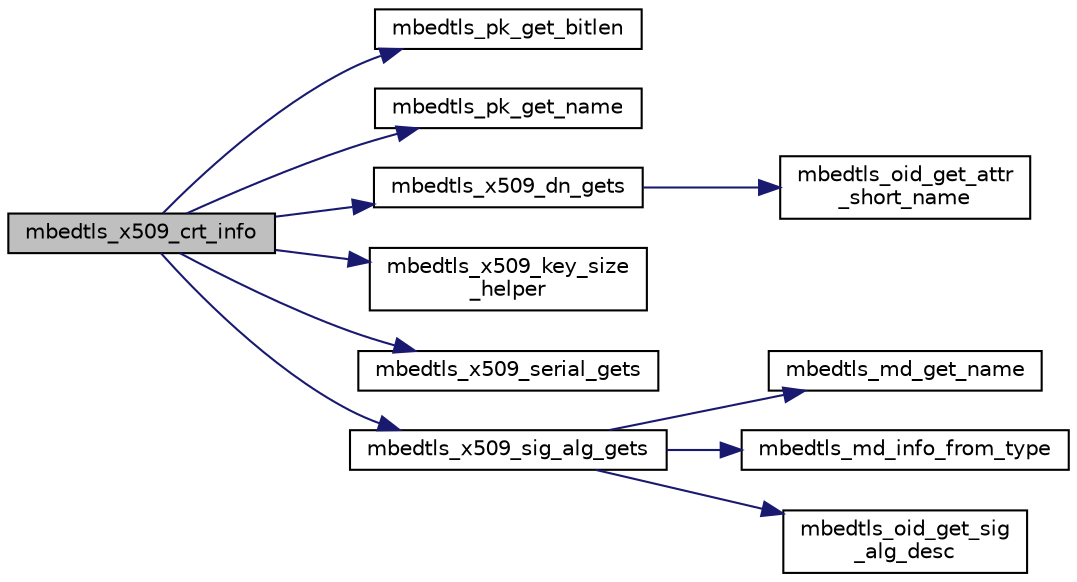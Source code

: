 digraph "mbedtls_x509_crt_info"
{
 // LATEX_PDF_SIZE
  edge [fontname="Helvetica",fontsize="10",labelfontname="Helvetica",labelfontsize="10"];
  node [fontname="Helvetica",fontsize="10",shape=record];
  rankdir="LR";
  Node1 [label="mbedtls_x509_crt_info",height=0.2,width=0.4,color="black", fillcolor="grey75", style="filled", fontcolor="black",tooltip="Returns an informational string about the certificate."];
  Node1 -> Node2 [color="midnightblue",fontsize="10",style="solid",fontname="Helvetica"];
  Node2 [label="mbedtls_pk_get_bitlen",height=0.2,width=0.4,color="black", fillcolor="white", style="filled",URL="$db/dbd/pk_8c.html#a4a31083a590b155dd54d22cf618eefcc",tooltip="Get the size in bits of the underlying key."];
  Node1 -> Node3 [color="midnightblue",fontsize="10",style="solid",fontname="Helvetica"];
  Node3 [label="mbedtls_pk_get_name",height=0.2,width=0.4,color="black", fillcolor="white", style="filled",URL="$db/dbd/pk_8c.html#a1b0fb8d16905ec72515dd574b77a4518",tooltip="Access the type name."];
  Node1 -> Node4 [color="midnightblue",fontsize="10",style="solid",fontname="Helvetica"];
  Node4 [label="mbedtls_x509_dn_gets",height=0.2,width=0.4,color="black", fillcolor="white", style="filled",URL="$da/dc4/group__x509__module.html#ga576f34a7432238db229137bdfc3cfde0",tooltip="Store the certificate DN in printable form into buf; no more than size characters will be written."];
  Node4 -> Node5 [color="midnightblue",fontsize="10",style="solid",fontname="Helvetica"];
  Node5 [label="mbedtls_oid_get_attr\l_short_name",height=0.2,width=0.4,color="black", fillcolor="white", style="filled",URL="$da/d73/oid_8h.html#a027b5bb24a69578666631ffea74064a1",tooltip="Translate an X.509 attribute type OID into the short name (e.g. the OID for an X520 Common Name into ..."];
  Node1 -> Node6 [color="midnightblue",fontsize="10",style="solid",fontname="Helvetica"];
  Node6 [label="mbedtls_x509_key_size\l_helper",height=0.2,width=0.4,color="black", fillcolor="white", style="filled",URL="$da/dc4/group__x509__module.html#gaba59e2cdba4bbf669d2515004c438643",tooltip=" "];
  Node1 -> Node7 [color="midnightblue",fontsize="10",style="solid",fontname="Helvetica"];
  Node7 [label="mbedtls_x509_serial_gets",height=0.2,width=0.4,color="black", fillcolor="white", style="filled",URL="$da/dc4/group__x509__module.html#gaf9ce1b81550ac7290706f99c71150e4d",tooltip="Store the certificate serial in printable form into buf; no more than size characters will be written..."];
  Node1 -> Node8 [color="midnightblue",fontsize="10",style="solid",fontname="Helvetica"];
  Node8 [label="mbedtls_x509_sig_alg_gets",height=0.2,width=0.4,color="black", fillcolor="white", style="filled",URL="$da/dc4/group__x509__module.html#gac5eabb45f2953ac5c82487266614f50e",tooltip=" "];
  Node8 -> Node9 [color="midnightblue",fontsize="10",style="solid",fontname="Helvetica"];
  Node9 [label="mbedtls_md_get_name",height=0.2,width=0.4,color="black", fillcolor="white", style="filled",URL="$d1/d7e/md_8c.html#a3ceb9e6b3d4b21612ef5d7532872c6bc",tooltip="This function extracts the message-digest name from the message-digest information structure."];
  Node8 -> Node10 [color="midnightblue",fontsize="10",style="solid",fontname="Helvetica"];
  Node10 [label="mbedtls_md_info_from_type",height=0.2,width=0.4,color="black", fillcolor="white", style="filled",URL="$d1/d7e/md_8c.html#aca53b51e0c8eb0e07c7eb4a3e6acfa0d",tooltip="This function returns the message-digest information associated with the given digest type."];
  Node8 -> Node11 [color="midnightblue",fontsize="10",style="solid",fontname="Helvetica"];
  Node11 [label="mbedtls_oid_get_sig\l_alg_desc",height=0.2,width=0.4,color="black", fillcolor="white", style="filled",URL="$da/d73/oid_8h.html#ae57f97127e29c749decfb384b3928952",tooltip="Translate SignatureAlgorithm OID into description."];
}
